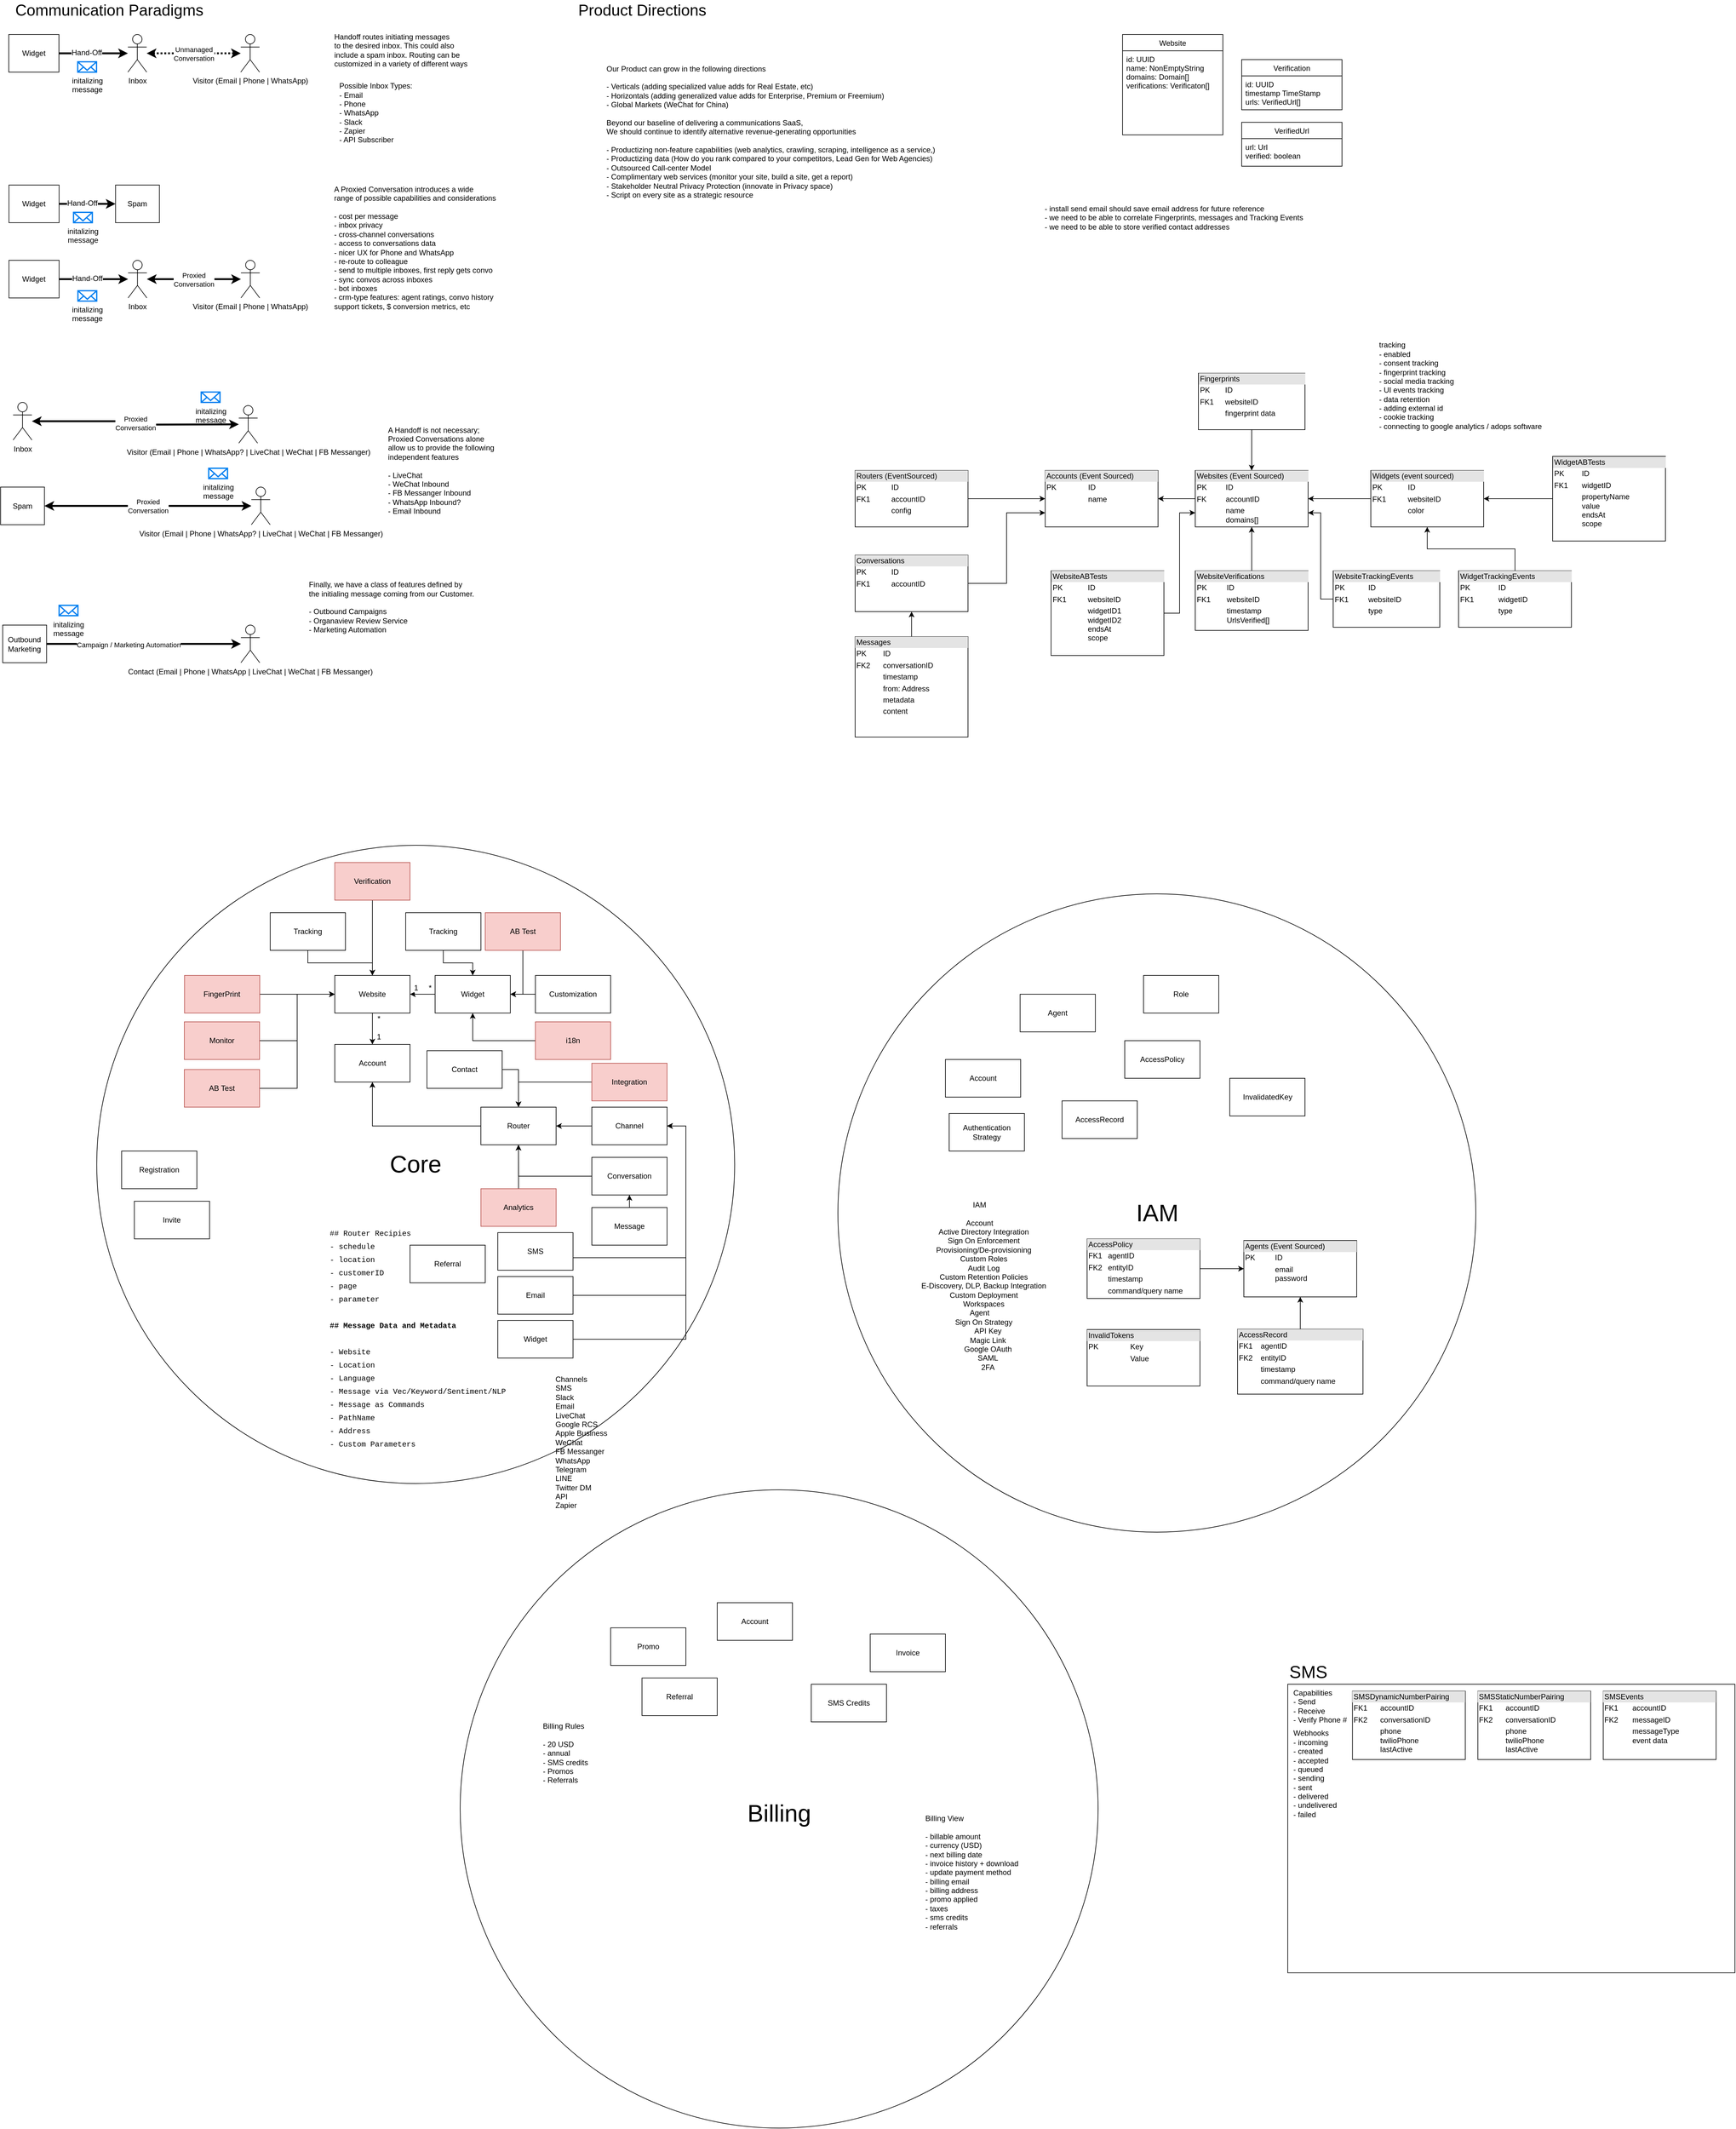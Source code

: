 <mxfile version="13.3.0" type="device"><diagram id="UYsOxqhgHNMohfQJnsmU" name="Page-1"><mxGraphModel dx="1395" dy="882" grid="1" gridSize="10" guides="1" tooltips="1" connect="1" arrows="1" fold="1" page="1" pageScale="1" pageWidth="827" pageHeight="1169" math="0" shadow="0"><root><mxCell id="0"/><mxCell id="1" parent="0"/><mxCell id="VeDEz1u0LeDoeIQCPJCM-1" value="Widget" style="rounded=0;whiteSpace=wrap;html=1;" parent="1" vertex="1"><mxGeometry x="40" y="120" width="80" height="60" as="geometry"/></mxCell><mxCell id="VeDEz1u0LeDoeIQCPJCM-2" value="" style="endArrow=classic;html=1;exitX=1;exitY=0.5;exitDx=0;exitDy=0;strokeWidth=3;" parent="1" source="VeDEz1u0LeDoeIQCPJCM-1" edge="1"><mxGeometry width="50" height="50" relative="1" as="geometry"><mxPoint x="40" y="250" as="sourcePoint"/><mxPoint x="230" y="150" as="targetPoint"/><Array as="points"/></mxGeometry></mxCell><mxCell id="VeDEz1u0LeDoeIQCPJCM-15" value="Hand-Off" style="text;html=1;align=center;verticalAlign=middle;resizable=0;points=[];labelBackgroundColor=#ffffff;" parent="VeDEz1u0LeDoeIQCPJCM-2" vertex="1" connectable="0"><mxGeometry x="-0.2" y="1" relative="1" as="geometry"><mxPoint as="offset"/></mxGeometry></mxCell><mxCell id="VeDEz1u0LeDoeIQCPJCM-14" value="&lt;div&gt;Unmanaged&lt;/div&gt;&lt;div&gt;Conversation&lt;/div&gt;" style="edgeStyle=orthogonalEdgeStyle;rounded=0;orthogonalLoop=1;jettySize=auto;html=1;strokeWidth=3;startArrow=classic;startFill=1;dashed=1;dashPattern=1 1;" parent="1" source="VeDEz1u0LeDoeIQCPJCM-4" edge="1"><mxGeometry relative="1" as="geometry"><mxPoint x="410" y="150" as="targetPoint"/></mxGeometry></mxCell><mxCell id="VeDEz1u0LeDoeIQCPJCM-4" value="Inbox" style="shape=umlActor;verticalLabelPosition=bottom;labelBackgroundColor=#ffffff;verticalAlign=top;html=1;outlineConnect=0;" parent="1" vertex="1"><mxGeometry x="230" y="120" width="30" height="60" as="geometry"/></mxCell><mxCell id="VeDEz1u0LeDoeIQCPJCM-7" value="Visitor (Email | Phone | WhatsApp)" style="shape=umlActor;verticalLabelPosition=bottom;labelBackgroundColor=#ffffff;verticalAlign=top;html=1;outlineConnect=0;" parent="1" vertex="1"><mxGeometry x="410" y="120" width="30" height="60" as="geometry"/></mxCell><mxCell id="VeDEz1u0LeDoeIQCPJCM-22" value="Widget" style="rounded=0;whiteSpace=wrap;html=1;" parent="1" vertex="1"><mxGeometry x="40.29" y="360" width="80" height="60" as="geometry"/></mxCell><mxCell id="VeDEz1u0LeDoeIQCPJCM-23" value="" style="endArrow=classic;html=1;exitX=1;exitY=0.5;exitDx=0;exitDy=0;strokeWidth=3;" parent="1" source="VeDEz1u0LeDoeIQCPJCM-22" edge="1"><mxGeometry width="50" height="50" relative="1" as="geometry"><mxPoint x="40.29" y="490" as="sourcePoint"/><mxPoint x="210.29" y="390" as="targetPoint"/><Array as="points"/></mxGeometry></mxCell><mxCell id="VeDEz1u0LeDoeIQCPJCM-24" value="Hand-Off" style="text;html=1;align=center;verticalAlign=middle;resizable=0;points=[];labelBackgroundColor=#ffffff;" parent="VeDEz1u0LeDoeIQCPJCM-23" vertex="1" connectable="0"><mxGeometry x="-0.2" y="1" relative="1" as="geometry"><mxPoint as="offset"/></mxGeometry></mxCell><mxCell id="VeDEz1u0LeDoeIQCPJCM-28" value="&lt;div align=&quot;left&quot;&gt;Handoff routes initiating messages&lt;/div&gt;&lt;div align=&quot;left&quot;&gt;to the desired inbox. This could also&lt;/div&gt;&lt;div align=&quot;left&quot;&gt;include a spam inbox. Routing can be&lt;/div&gt;&lt;div align=&quot;left&quot;&gt;customized in a variety of different ways&lt;br&gt;&lt;/div&gt;" style="text;html=1;align=center;verticalAlign=middle;resizable=0;points=[];autosize=1;" parent="1" vertex="1"><mxGeometry x="550" y="115" width="230" height="60" as="geometry"/></mxCell><mxCell id="VeDEz1u0LeDoeIQCPJCM-29" value="&lt;div align=&quot;left&quot;&gt;Possible Inbox Types:&lt;/div&gt;&lt;div align=&quot;left&quot;&gt;- Email&lt;/div&gt;&lt;div align=&quot;left&quot;&gt;- Phone&lt;/div&gt;&lt;div align=&quot;left&quot;&gt;- WhatsApp&lt;/div&gt;&lt;div align=&quot;left&quot;&gt;- Slack&lt;/div&gt;&lt;div align=&quot;left&quot;&gt;- Zapier&lt;/div&gt;&lt;div align=&quot;left&quot;&gt;- API Subscriber&lt;br&gt;&lt;/div&gt;" style="text;html=1;align=center;verticalAlign=middle;resizable=0;points=[];autosize=1;" parent="1" vertex="1"><mxGeometry x="560" y="195" width="130" height="100" as="geometry"/></mxCell><mxCell id="VeDEz1u0LeDoeIQCPJCM-32" value="Spam" style="rounded=0;whiteSpace=wrap;html=1;" parent="1" vertex="1"><mxGeometry x="210.29" y="360" width="70" height="60" as="geometry"/></mxCell><mxCell id="VeDEz1u0LeDoeIQCPJCM-35" value="Widget" style="rounded=0;whiteSpace=wrap;html=1;" parent="1" vertex="1"><mxGeometry x="40.29" y="480" width="80" height="60" as="geometry"/></mxCell><mxCell id="VeDEz1u0LeDoeIQCPJCM-36" value="" style="endArrow=classic;html=1;exitX=1;exitY=0.5;exitDx=0;exitDy=0;strokeWidth=3;" parent="1" source="VeDEz1u0LeDoeIQCPJCM-35" edge="1"><mxGeometry width="50" height="50" relative="1" as="geometry"><mxPoint x="40.29" y="610" as="sourcePoint"/><mxPoint x="230.29" y="510" as="targetPoint"/><Array as="points"/></mxGeometry></mxCell><mxCell id="VeDEz1u0LeDoeIQCPJCM-37" value="Hand-Off" style="text;html=1;align=center;verticalAlign=middle;resizable=0;points=[];labelBackgroundColor=#ffffff;" parent="VeDEz1u0LeDoeIQCPJCM-36" vertex="1" connectable="0"><mxGeometry x="-0.2" y="1" relative="1" as="geometry"><mxPoint as="offset"/></mxGeometry></mxCell><mxCell id="VeDEz1u0LeDoeIQCPJCM-38" value="&lt;div&gt;Proxied&lt;/div&gt;&lt;div&gt;Conversation&lt;/div&gt;" style="edgeStyle=orthogonalEdgeStyle;rounded=0;orthogonalLoop=1;jettySize=auto;html=1;strokeWidth=3;startArrow=classic;startFill=1;" parent="1" source="VeDEz1u0LeDoeIQCPJCM-39" edge="1"><mxGeometry relative="1" as="geometry"><mxPoint x="410.29" y="510" as="targetPoint"/></mxGeometry></mxCell><mxCell id="VeDEz1u0LeDoeIQCPJCM-39" value="Inbox" style="shape=umlActor;verticalLabelPosition=bottom;labelBackgroundColor=#ffffff;verticalAlign=top;html=1;outlineConnect=0;" parent="1" vertex="1"><mxGeometry x="230.29" y="480" width="30" height="60" as="geometry"/></mxCell><mxCell id="VeDEz1u0LeDoeIQCPJCM-40" value="Visitor (Email | Phone | WhatsApp)" style="shape=umlActor;verticalLabelPosition=bottom;labelBackgroundColor=#ffffff;verticalAlign=top;html=1;outlineConnect=0;" parent="1" vertex="1"><mxGeometry x="410.29" y="480" width="30" height="60" as="geometry"/></mxCell><mxCell id="VeDEz1u0LeDoeIQCPJCM-41" value="&lt;div align=&quot;left&quot;&gt;A Proxied Conversation introduces a wide&lt;/div&gt;&lt;div align=&quot;left&quot;&gt;range of possible capabilities and considerations&lt;/div&gt;&lt;div align=&quot;left&quot;&gt;&lt;br&gt;&lt;/div&gt;&lt;div align=&quot;left&quot;&gt;- cost per message&lt;/div&gt;&lt;div align=&quot;left&quot;&gt;- inbox privacy&lt;/div&gt;&lt;div align=&quot;left&quot;&gt;- cross-channel conversations&lt;br&gt;&lt;/div&gt;&lt;div align=&quot;left&quot;&gt;- access to conversations data&lt;/div&gt;&lt;div align=&quot;left&quot;&gt;- nicer UX for Phone and WhatsApp&lt;/div&gt;&lt;div align=&quot;left&quot;&gt;- re-route to colleague&lt;/div&gt;&lt;div align=&quot;left&quot;&gt;- send to multiple inboxes, first reply gets convo&lt;/div&gt;&lt;div align=&quot;left&quot;&gt;- sync convos across inboxes&lt;/div&gt;&lt;div align=&quot;left&quot;&gt;- bot inboxes&lt;/div&gt;&lt;div align=&quot;left&quot;&gt;- crm-type features: agent ratings, convo history&lt;/div&gt;&lt;div align=&quot;left&quot;&gt;support tickets, $ conversion metrics, etc&lt;/div&gt;" style="text;html=1;align=left;verticalAlign=middle;resizable=0;points=[];autosize=1;" parent="1" vertex="1"><mxGeometry x="556.76" y="360" width="270" height="200" as="geometry"/></mxCell><mxCell id="VeDEz1u0LeDoeIQCPJCM-42" value="&lt;div&gt;initalizing&lt;/div&gt;&lt;div&gt;message&lt;br&gt;&lt;/div&gt;" style="html=1;verticalLabelPosition=bottom;align=center;labelBackgroundColor=#ffffff;verticalAlign=top;strokeWidth=2;strokeColor=#0080F0;shadow=0;dashed=0;shape=mxgraph.ios7.icons.mail;" parent="1" vertex="1"><mxGeometry x="143.29" y="403.5" width="30" height="16.5" as="geometry"/></mxCell><mxCell id="VeDEz1u0LeDoeIQCPJCM-43" value="&lt;div&gt;initalizing&lt;/div&gt;&lt;div&gt;message&lt;br&gt;&lt;/div&gt;" style="html=1;verticalLabelPosition=bottom;align=center;labelBackgroundColor=#ffffff;verticalAlign=top;strokeWidth=2;strokeColor=#0080F0;shadow=0;dashed=0;shape=mxgraph.ios7.icons.mail;" parent="1" vertex="1"><mxGeometry x="150" y="163.5" width="30" height="16.5" as="geometry"/></mxCell><mxCell id="VeDEz1u0LeDoeIQCPJCM-44" value="&lt;div&gt;initalizing&lt;/div&gt;&lt;div&gt;message&lt;br&gt;&lt;/div&gt;" style="html=1;verticalLabelPosition=bottom;align=center;labelBackgroundColor=#ffffff;verticalAlign=top;strokeWidth=2;strokeColor=#0080F0;shadow=0;dashed=0;shape=mxgraph.ios7.icons.mail;" parent="1" vertex="1"><mxGeometry x="150.29" y="528.5" width="30" height="16.5" as="geometry"/></mxCell><mxCell id="VeDEz1u0LeDoeIQCPJCM-49" value="&lt;div&gt;initalizing&lt;/div&gt;&lt;div&gt;message&lt;br&gt;&lt;/div&gt;" style="html=1;verticalLabelPosition=bottom;align=center;labelBackgroundColor=#ffffff;verticalAlign=top;strokeWidth=2;strokeColor=#0080F0;shadow=0;dashed=0;shape=mxgraph.ios7.icons.mail;" parent="1" vertex="1"><mxGeometry x="346.91" y="690" width="30" height="16.5" as="geometry"/></mxCell><mxCell id="VeDEz1u0LeDoeIQCPJCM-55" value="&lt;div&gt;Proxied&lt;/div&gt;&lt;div&gt;Conversation&lt;/div&gt;" style="edgeStyle=orthogonalEdgeStyle;rounded=0;orthogonalLoop=1;jettySize=auto;html=1;strokeWidth=3;startArrow=classic;startFill=1;" parent="1" source="VeDEz1u0LeDoeIQCPJCM-56" edge="1"><mxGeometry relative="1" as="geometry"><mxPoint x="406.91" y="741.5" as="targetPoint"/></mxGeometry></mxCell><mxCell id="VeDEz1u0LeDoeIQCPJCM-56" value="Inbox" style="shape=umlActor;verticalLabelPosition=bottom;labelBackgroundColor=#ffffff;verticalAlign=top;html=1;outlineConnect=0;" parent="1" vertex="1"><mxGeometry x="46.91" y="706.5" width="30" height="60" as="geometry"/></mxCell><mxCell id="VeDEz1u0LeDoeIQCPJCM-57" value="Visitor (Email | Phone | WhatsApp? | LiveChat | WeChat | FB Messanger)" style="shape=umlActor;verticalLabelPosition=bottom;labelBackgroundColor=#ffffff;verticalAlign=top;html=1;outlineConnect=0;" parent="1" vertex="1"><mxGeometry x="406.91" y="711.5" width="30" height="60" as="geometry"/></mxCell><mxCell id="VeDEz1u0LeDoeIQCPJCM-59" value="&lt;div&gt;initalizing&lt;/div&gt;&lt;div&gt;message&lt;br&gt;&lt;/div&gt;" style="html=1;verticalLabelPosition=bottom;align=center;labelBackgroundColor=#ffffff;verticalAlign=top;strokeWidth=2;strokeColor=#0080F0;shadow=0;dashed=0;shape=mxgraph.ios7.icons.mail;" parent="1" vertex="1"><mxGeometry x="358.91" y="811.5" width="30" height="16.5" as="geometry"/></mxCell><mxCell id="VeDEz1u0LeDoeIQCPJCM-60" value="&lt;div&gt;Proxied&lt;/div&gt;&lt;div&gt;Conversation&lt;/div&gt;" style="edgeStyle=orthogonalEdgeStyle;rounded=0;orthogonalLoop=1;jettySize=auto;html=1;strokeWidth=3;startArrow=classic;startFill=1;exitX=1;exitY=0.5;exitDx=0;exitDy=0;" parent="1" source="VeDEz1u0LeDoeIQCPJCM-63" edge="1"><mxGeometry relative="1" as="geometry"><mxPoint x="426.91" y="871.5" as="targetPoint"/><mxPoint x="276.91" y="871.5" as="sourcePoint"/></mxGeometry></mxCell><mxCell id="VeDEz1u0LeDoeIQCPJCM-62" value="Visitor (Email | Phone | WhatsApp? | LiveChat | WeChat | FB Messanger)" style="shape=umlActor;verticalLabelPosition=bottom;labelBackgroundColor=#ffffff;verticalAlign=top;html=1;outlineConnect=0;" parent="1" vertex="1"><mxGeometry x="426.91" y="841.5" width="30" height="60" as="geometry"/></mxCell><mxCell id="VeDEz1u0LeDoeIQCPJCM-63" value="Spam" style="rounded=0;whiteSpace=wrap;html=1;" parent="1" vertex="1"><mxGeometry x="26.91" y="841.5" width="70" height="60" as="geometry"/></mxCell><mxCell id="VeDEz1u0LeDoeIQCPJCM-70" value="&lt;div&gt;initalizing&lt;/div&gt;&lt;div&gt;message&lt;br&gt;&lt;/div&gt;" style="html=1;verticalLabelPosition=bottom;align=center;labelBackgroundColor=#ffffff;verticalAlign=top;strokeWidth=2;strokeColor=#0080F0;shadow=0;dashed=0;shape=mxgraph.ios7.icons.mail;" parent="1" vertex="1"><mxGeometry x="120.29" y="1030" width="30" height="16.5" as="geometry"/></mxCell><mxCell id="VeDEz1u0LeDoeIQCPJCM-71" value="Campaign / Marketing Automation" style="edgeStyle=orthogonalEdgeStyle;rounded=0;orthogonalLoop=1;jettySize=auto;html=1;strokeWidth=3;startArrow=none;startFill=0;exitX=1;exitY=0.5;exitDx=0;exitDy=0;" parent="1" source="VeDEz1u0LeDoeIQCPJCM-78" edge="1"><mxGeometry x="0.004" y="-26" relative="1" as="geometry"><mxPoint x="410.29" y="1091.5" as="targetPoint"/><mxPoint x="80.29" y="1086.294" as="sourcePoint"/><mxPoint x="-25" y="-25" as="offset"/></mxGeometry></mxCell><mxCell id="VeDEz1u0LeDoeIQCPJCM-73" value="Contact (Email | Phone | WhatsApp | LiveChat | WeChat | FB Messanger)" style="shape=umlActor;verticalLabelPosition=bottom;labelBackgroundColor=#ffffff;verticalAlign=top;html=1;outlineConnect=0;" parent="1" vertex="1"><mxGeometry x="410.29" y="1061.5" width="30" height="60" as="geometry"/></mxCell><mxCell id="VeDEz1u0LeDoeIQCPJCM-78" value="Outbound&lt;br&gt;Marketing" style="rounded=0;whiteSpace=wrap;html=1;" parent="1" vertex="1"><mxGeometry x="30.29" y="1061.5" width="70" height="60" as="geometry"/></mxCell><mxCell id="VeDEz1u0LeDoeIQCPJCM-81" value="&lt;div&gt;A Handoff is not necessary;&lt;/div&gt;&lt;div&gt;Proxied Conversations alone &lt;br&gt;&lt;/div&gt;&lt;div&gt;allow us to provide the following&lt;br&gt;&lt;/div&gt;&lt;div&gt;independent features&lt;/div&gt;&lt;div&gt;&lt;br&gt;&lt;/div&gt;&lt;div&gt;- LiveChat&lt;/div&gt;&lt;div&gt;- WeChat Inbound&lt;/div&gt;&lt;div&gt;- FB Messanger Inbound&lt;/div&gt;&lt;div&gt;- WhatsApp Inbound?&lt;/div&gt;&lt;div&gt;- Email Inbound&lt;/div&gt;" style="text;html=1;align=left;verticalAlign=middle;resizable=0;points=[];autosize=1;" parent="1" vertex="1"><mxGeometry x="643.09" y="740" width="180" height="150" as="geometry"/></mxCell><mxCell id="VeDEz1u0LeDoeIQCPJCM-82" value="&lt;font style=&quot;font-size: 25px&quot;&gt;Communication Paradigms&lt;br&gt;&lt;/font&gt;" style="text;html=1;align=center;verticalAlign=middle;resizable=0;points=[];autosize=1;" parent="1" vertex="1"><mxGeometry x="40.29" y="70" width="320" height="20" as="geometry"/></mxCell><mxCell id="VeDEz1u0LeDoeIQCPJCM-83" value="&lt;div align=&quot;left&quot;&gt;Finally, we have a class of features defined by&lt;/div&gt;&lt;div align=&quot;left&quot;&gt;the initialing message coming from our Customer.&lt;/div&gt;&lt;div align=&quot;left&quot;&gt;&lt;br&gt;&lt;/div&gt;&lt;div align=&quot;left&quot;&gt;- Outbound Campaigns&lt;/div&gt;&lt;div align=&quot;left&quot;&gt;- Organaview Review Service&lt;/div&gt;&lt;div align=&quot;left&quot;&gt;- Marketing Automation&lt;/div&gt;&lt;div align=&quot;left&quot;&gt;&lt;br&gt;&lt;/div&gt;" style="text;html=1;align=center;verticalAlign=middle;resizable=0;points=[];autosize=1;" parent="1" vertex="1"><mxGeometry x="510.0" y="990" width="280" height="100" as="geometry"/></mxCell><mxCell id="VeDEz1u0LeDoeIQCPJCM-85" value="&lt;div align=&quot;left&quot;&gt;&lt;font style=&quot;font-size: 25px&quot;&gt;Product Directions&lt;/font&gt;&lt;br&gt;&lt;/div&gt;" style="text;html=1;align=center;verticalAlign=middle;resizable=0;points=[];autosize=1;" parent="1" vertex="1"><mxGeometry x="940" y="70" width="220" height="20" as="geometry"/></mxCell><mxCell id="VeDEz1u0LeDoeIQCPJCM-88" value="&lt;div align=&quot;left&quot;&gt;Our Product can grow in the following directions&lt;/div&gt;&lt;div align=&quot;left&quot;&gt;&lt;br&gt;&lt;/div&gt;&lt;div align=&quot;left&quot;&gt;- Verticals (adding specialized value adds for Real Estate, etc)&lt;br&gt;&lt;/div&gt;&lt;div align=&quot;left&quot;&gt;- Horizontals (adding generalized value adds for Enterprise, Premium or Freemium)&lt;/div&gt;&lt;div align=&quot;left&quot;&gt;- Global Markets (WeChat for China)&lt;/div&gt;&lt;div align=&quot;left&quot;&gt;&lt;br&gt;&lt;/div&gt;&lt;div align=&quot;left&quot;&gt;Beyond our baseline of delivering a communications SaaS,&lt;/div&gt;&lt;div align=&quot;left&quot;&gt;We should continue to identify alternative revenue-generating opportunities&lt;br&gt;&lt;/div&gt;&lt;div align=&quot;left&quot;&gt;&lt;br&gt;&lt;/div&gt;&lt;div align=&quot;left&quot;&gt;- Productizing non-feature capabilities (web analytics, crawling, scraping, intelligence as a service,)&lt;/div&gt;&lt;div align=&quot;left&quot;&gt;- Productizing data (How do you rank compared to your competitors, Lead Gen for Web Agencies)&lt;/div&gt;&lt;div align=&quot;left&quot;&gt;- Outsourced Call-center Model&lt;/div&gt;&lt;div align=&quot;left&quot;&gt;- Complimentary web services (monitor your site, build a site, get a report)&lt;br&gt;&lt;/div&gt;&lt;div align=&quot;left&quot;&gt;- Stakeholder Neutral Privacy Protection (innovate in Privacy space)&lt;br&gt;&lt;/div&gt;&lt;div align=&quot;left&quot;&gt;- Script on every site as a strategic resource&lt;/div&gt;" style="text;html=1;align=center;verticalAlign=middle;resizable=0;points=[];autosize=1;" parent="1" vertex="1"><mxGeometry x="985" y="165" width="540" height="220" as="geometry"/></mxCell><mxCell id="f226J2AplhiTv36rmrjN-1" value="&lt;div style=&quot;box-sizing: border-box ; width: 100% ; background: #e4e4e4 ; padding: 2px&quot;&gt;Accounts (Event Sourced)&lt;br&gt;&lt;/div&gt;&lt;table style=&quot;width: 100% ; font-size: 1em&quot; cellspacing=&quot;0&quot; cellpadding=&quot;2&quot;&gt;&lt;tbody&gt;&lt;tr&gt;&lt;td&gt;PK&lt;/td&gt;&lt;td&gt;ID&lt;/td&gt;&lt;/tr&gt;&lt;tr&gt;&lt;td&gt;&lt;br&gt;&lt;/td&gt;&lt;td&gt;name&lt;/td&gt;&lt;/tr&gt;&lt;/tbody&gt;&lt;/table&gt;" style="verticalAlign=top;align=left;overflow=fill;html=1;" parent="1" vertex="1"><mxGeometry x="1693.14" y="815" width="180" height="90" as="geometry"/></mxCell><mxCell id="f226J2AplhiTv36rmrjN-3" style="edgeStyle=orthogonalEdgeStyle;rounded=0;orthogonalLoop=1;jettySize=auto;html=1;" parent="1" source="f226J2AplhiTv36rmrjN-2" target="f226J2AplhiTv36rmrjN-1" edge="1"><mxGeometry relative="1" as="geometry"/></mxCell><mxCell id="f226J2AplhiTv36rmrjN-2" value="&lt;div style=&quot;box-sizing: border-box ; width: 100% ; background: #e4e4e4 ; padding: 2px&quot;&gt;Websites (Event Sourced)&lt;br&gt;&lt;/div&gt;&lt;table style=&quot;width: 100% ; font-size: 1em&quot; cellspacing=&quot;0&quot; cellpadding=&quot;2&quot;&gt;&lt;tbody&gt;&lt;tr&gt;&lt;td&gt;PK&lt;/td&gt;&lt;td&gt;ID&lt;/td&gt;&lt;/tr&gt;&lt;tr&gt;&lt;td&gt;FK&lt;/td&gt;&lt;td&gt;accountID&lt;/td&gt;&lt;/tr&gt;&lt;tr&gt;&lt;td&gt;&lt;br&gt;&lt;/td&gt;&lt;td&gt;name&lt;br&gt;domains[]&lt;br&gt;&lt;/td&gt;&lt;/tr&gt;&lt;/tbody&gt;&lt;/table&gt;" style="verticalAlign=top;align=left;overflow=fill;html=1;" parent="1" vertex="1"><mxGeometry x="1932.5" y="815" width="180" height="90" as="geometry"/></mxCell><mxCell id="f226J2AplhiTv36rmrjN-5" style="edgeStyle=orthogonalEdgeStyle;rounded=0;orthogonalLoop=1;jettySize=auto;html=1;" parent="1" source="f226J2AplhiTv36rmrjN-4" target="f226J2AplhiTv36rmrjN-2" edge="1"><mxGeometry relative="1" as="geometry"/></mxCell><mxCell id="f226J2AplhiTv36rmrjN-4" value="&lt;div style=&quot;box-sizing: border-box ; width: 100% ; background: #e4e4e4 ; padding: 2px&quot;&gt;WebsiteVerifications&lt;/div&gt;&lt;table style=&quot;width: 100% ; font-size: 1em&quot; cellspacing=&quot;0&quot; cellpadding=&quot;2&quot;&gt;&lt;tbody&gt;&lt;tr&gt;&lt;td&gt;PK&lt;/td&gt;&lt;td&gt;ID&lt;/td&gt;&lt;/tr&gt;&lt;tr&gt;&lt;td&gt;FK1&lt;/td&gt;&lt;td&gt;websiteID&lt;/td&gt;&lt;/tr&gt;&lt;tr&gt;&lt;td&gt;&lt;br&gt;&lt;/td&gt;&lt;td&gt;timestamp&lt;br&gt;UrlsVerified[]&lt;br&gt;&lt;/td&gt;&lt;/tr&gt;&lt;/tbody&gt;&lt;/table&gt;" style="verticalAlign=top;align=left;overflow=fill;html=1;" parent="1" vertex="1"><mxGeometry x="1932.5" y="975" width="180" height="95" as="geometry"/></mxCell><mxCell id="f226J2AplhiTv36rmrjN-7" style="edgeStyle=orthogonalEdgeStyle;rounded=0;orthogonalLoop=1;jettySize=auto;html=1;" parent="1" source="f226J2AplhiTv36rmrjN-6" target="f226J2AplhiTv36rmrjN-2" edge="1"><mxGeometry relative="1" as="geometry"/></mxCell><mxCell id="f226J2AplhiTv36rmrjN-6" value="&lt;div style=&quot;box-sizing: border-box ; width: 100% ; background: #e4e4e4 ; padding: 2px&quot;&gt;Widgets (event sourced)&lt;br&gt;&lt;/div&gt;&lt;table style=&quot;width: 100% ; font-size: 1em&quot; cellspacing=&quot;0&quot; cellpadding=&quot;2&quot;&gt;&lt;tbody&gt;&lt;tr&gt;&lt;td&gt;PK&lt;/td&gt;&lt;td&gt;ID&lt;/td&gt;&lt;/tr&gt;&lt;tr&gt;&lt;td&gt;FK1&lt;/td&gt;&lt;td&gt;websiteID&lt;/td&gt;&lt;/tr&gt;&lt;tr&gt;&lt;td&gt;&lt;br&gt;&lt;/td&gt;&lt;td&gt;color&lt;/td&gt;&lt;/tr&gt;&lt;/tbody&gt;&lt;/table&gt;" style="verticalAlign=top;align=left;overflow=fill;html=1;" parent="1" vertex="1"><mxGeometry x="2212.5" y="815" width="180" height="90" as="geometry"/></mxCell><mxCell id="f226J2AplhiTv36rmrjN-9" style="edgeStyle=orthogonalEdgeStyle;rounded=0;orthogonalLoop=1;jettySize=auto;html=1;entryX=0.5;entryY=1;entryDx=0;entryDy=0;" parent="1" source="f226J2AplhiTv36rmrjN-8" target="f226J2AplhiTv36rmrjN-6" edge="1"><mxGeometry relative="1" as="geometry"/></mxCell><mxCell id="f226J2AplhiTv36rmrjN-8" value="&lt;div style=&quot;box-sizing: border-box ; width: 100% ; background: #e4e4e4 ; padding: 2px&quot;&gt;WidgetTrackingEvents&lt;br&gt;&lt;/div&gt;&lt;table style=&quot;width: 100% ; font-size: 1em&quot; cellspacing=&quot;0&quot; cellpadding=&quot;2&quot;&gt;&lt;tbody&gt;&lt;tr&gt;&lt;td&gt;PK&lt;/td&gt;&lt;td&gt;ID&lt;/td&gt;&lt;/tr&gt;&lt;tr&gt;&lt;td&gt;FK1&lt;/td&gt;&lt;td&gt;widgetID&lt;/td&gt;&lt;/tr&gt;&lt;tr&gt;&lt;td&gt;&lt;br&gt;&lt;/td&gt;&lt;td&gt;type&lt;/td&gt;&lt;/tr&gt;&lt;/tbody&gt;&lt;/table&gt;" style="verticalAlign=top;align=left;overflow=fill;html=1;" parent="1" vertex="1"><mxGeometry x="2352.5" y="975" width="180" height="90" as="geometry"/></mxCell><mxCell id="f226J2AplhiTv36rmrjN-38" style="edgeStyle=orthogonalEdgeStyle;rounded=0;orthogonalLoop=1;jettySize=auto;html=1;" parent="1" source="f226J2AplhiTv36rmrjN-10" target="f226J2AplhiTv36rmrjN-30" edge="1"><mxGeometry relative="1" as="geometry"/></mxCell><mxCell id="f226J2AplhiTv36rmrjN-10" value="&lt;div style=&quot;box-sizing: border-box ; width: 100% ; background: #e4e4e4 ; padding: 2px&quot;&gt;Messages&lt;/div&gt;&lt;table style=&quot;width: 100% ; font-size: 1em&quot; cellspacing=&quot;0&quot; cellpadding=&quot;2&quot;&gt;&lt;tbody&gt;&lt;tr&gt;&lt;td&gt;PK&lt;/td&gt;&lt;td&gt;ID&lt;/td&gt;&lt;/tr&gt;&lt;tr&gt;&lt;td&gt;FK2&lt;br&gt;&lt;/td&gt;&lt;td&gt;conversationID&lt;/td&gt;&lt;/tr&gt;&lt;tr&gt;&lt;td&gt;&lt;br&gt;&lt;/td&gt;&lt;td&gt;timestamp&lt;br&gt;&lt;/td&gt;&lt;/tr&gt;&lt;tr&gt;&lt;td&gt;&lt;br&gt;&lt;/td&gt;&lt;td&gt;from: Address&lt;br&gt;&lt;/td&gt;&lt;/tr&gt;&lt;tr&gt;&lt;td&gt;&lt;br&gt;&lt;/td&gt;&lt;td&gt;metadata&lt;br&gt;&lt;/td&gt;&lt;/tr&gt;&lt;tr&gt;&lt;td&gt;&lt;br&gt;&lt;/td&gt;&lt;td&gt;content&lt;br&gt;&lt;/td&gt;&lt;/tr&gt;&lt;/tbody&gt;&lt;/table&gt;" style="verticalAlign=top;align=left;overflow=fill;html=1;" parent="1" vertex="1"><mxGeometry x="1390" y="1080" width="180" height="160" as="geometry"/></mxCell><mxCell id="f226J2AplhiTv36rmrjN-12" style="edgeStyle=orthogonalEdgeStyle;rounded=0;orthogonalLoop=1;jettySize=auto;html=1;entryX=1;entryY=0.5;entryDx=0;entryDy=0;" parent="1" source="f226J2AplhiTv36rmrjN-11" target="f226J2AplhiTv36rmrjN-6" edge="1"><mxGeometry relative="1" as="geometry"/></mxCell><mxCell id="f226J2AplhiTv36rmrjN-11" value="&lt;div style=&quot;box-sizing: border-box ; width: 100% ; background: #e4e4e4 ; padding: 2px&quot;&gt;WidgetABTests&lt;/div&gt;&lt;table style=&quot;width: 100% ; font-size: 1em&quot; cellspacing=&quot;0&quot; cellpadding=&quot;2&quot;&gt;&lt;tbody&gt;&lt;tr&gt;&lt;td&gt;PK&lt;/td&gt;&lt;td&gt;ID&lt;/td&gt;&lt;/tr&gt;&lt;tr&gt;&lt;td&gt;FK1&lt;/td&gt;&lt;td&gt;widgetID&lt;/td&gt;&lt;/tr&gt;&lt;tr&gt;&lt;td&gt;&lt;br&gt;&lt;/td&gt;&lt;td&gt;propertyName&lt;br&gt;value&lt;br&gt;endsAt&lt;br&gt;scope&lt;br&gt;&lt;br&gt;&lt;/td&gt;&lt;/tr&gt;&lt;/tbody&gt;&lt;/table&gt;" style="verticalAlign=top;align=left;overflow=fill;html=1;" parent="1" vertex="1"><mxGeometry x="2502.5" y="792.5" width="180" height="135" as="geometry"/></mxCell><mxCell id="f226J2AplhiTv36rmrjN-14" style="edgeStyle=orthogonalEdgeStyle;rounded=0;orthogonalLoop=1;jettySize=auto;html=1;entryX=0;entryY=0.75;entryDx=0;entryDy=0;" parent="1" source="f226J2AplhiTv36rmrjN-13" target="f226J2AplhiTv36rmrjN-2" edge="1"><mxGeometry relative="1" as="geometry"/></mxCell><mxCell id="f226J2AplhiTv36rmrjN-13" value="&lt;div style=&quot;box-sizing: border-box ; width: 100% ; background: #e4e4e4 ; padding: 2px&quot;&gt;WebsiteABTests&lt;/div&gt;&lt;table style=&quot;width: 100% ; font-size: 1em&quot; cellspacing=&quot;0&quot; cellpadding=&quot;2&quot;&gt;&lt;tbody&gt;&lt;tr&gt;&lt;td&gt;PK&lt;/td&gt;&lt;td&gt;ID&lt;/td&gt;&lt;/tr&gt;&lt;tr&gt;&lt;td&gt;FK1&lt;/td&gt;&lt;td&gt;websiteID&lt;/td&gt;&lt;/tr&gt;&lt;tr&gt;&lt;td&gt;&lt;br&gt;&lt;/td&gt;&lt;td&gt;widgetID1&lt;br&gt;widgetID2&lt;br&gt;endsAt&lt;br&gt;scope&lt;br&gt;&lt;br&gt;&lt;/td&gt;&lt;/tr&gt;&lt;/tbody&gt;&lt;/table&gt;" style="verticalAlign=top;align=left;overflow=fill;html=1;" parent="1" vertex="1"><mxGeometry x="1702.5" y="975" width="180" height="135" as="geometry"/></mxCell><mxCell id="f226J2AplhiTv36rmrjN-16" style="edgeStyle=orthogonalEdgeStyle;rounded=0;orthogonalLoop=1;jettySize=auto;html=1;entryX=1;entryY=0.75;entryDx=0;entryDy=0;" parent="1" source="f226J2AplhiTv36rmrjN-15" target="f226J2AplhiTv36rmrjN-2" edge="1"><mxGeometry relative="1" as="geometry"/></mxCell><mxCell id="f226J2AplhiTv36rmrjN-15" value="&lt;div style=&quot;box-sizing: border-box ; width: 100% ; background: #e4e4e4 ; padding: 2px&quot;&gt;WebsiteTrackingEvents&lt;br&gt;&lt;/div&gt;&lt;table style=&quot;width: 100% ; font-size: 1em&quot; cellspacing=&quot;0&quot; cellpadding=&quot;2&quot;&gt;&lt;tbody&gt;&lt;tr&gt;&lt;td&gt;PK&lt;/td&gt;&lt;td&gt;ID&lt;/td&gt;&lt;/tr&gt;&lt;tr&gt;&lt;td&gt;FK1&lt;/td&gt;&lt;td&gt;websiteID&lt;/td&gt;&lt;/tr&gt;&lt;tr&gt;&lt;td&gt;&lt;br&gt;&lt;/td&gt;&lt;td&gt;type&lt;/td&gt;&lt;/tr&gt;&lt;/tbody&gt;&lt;/table&gt;" style="verticalAlign=top;align=left;overflow=fill;html=1;" parent="1" vertex="1"><mxGeometry x="2152.5" y="975" width="170" height="90" as="geometry"/></mxCell><mxCell id="f226J2AplhiTv36rmrjN-17" value="&lt;div align=&quot;left&quot;&gt;- install send email should save email address for future reference&lt;/div&gt;&lt;div align=&quot;left&quot;&gt;- we need to be able to correlate Fingerprints, messages and Tracking Events&lt;/div&gt;&lt;div align=&quot;left&quot;&gt;- we need to be able to store verified contact addresses&lt;br&gt;&lt;/div&gt;" style="text;html=1;align=center;verticalAlign=middle;resizable=0;points=[];autosize=1;" parent="1" vertex="1"><mxGeometry x="1682.5" y="386.75" width="430" height="50" as="geometry"/></mxCell><mxCell id="f226J2AplhiTv36rmrjN-19" style="edgeStyle=orthogonalEdgeStyle;rounded=0;orthogonalLoop=1;jettySize=auto;html=1;entryX=0.5;entryY=0;entryDx=0;entryDy=0;" parent="1" source="f226J2AplhiTv36rmrjN-18" target="f226J2AplhiTv36rmrjN-2" edge="1"><mxGeometry relative="1" as="geometry"/></mxCell><mxCell id="f226J2AplhiTv36rmrjN-18" value="&lt;div style=&quot;box-sizing: border-box ; width: 100% ; background: #e4e4e4 ; padding: 2px&quot;&gt;Fingerprints&lt;br&gt;&lt;/div&gt;&lt;table style=&quot;width: 100% ; font-size: 1em&quot; cellspacing=&quot;0&quot; cellpadding=&quot;2&quot;&gt;&lt;tbody&gt;&lt;tr&gt;&lt;td&gt;PK&lt;/td&gt;&lt;td&gt;ID&lt;/td&gt;&lt;/tr&gt;&lt;tr&gt;&lt;td&gt;FK1&lt;/td&gt;&lt;td&gt;websiteID&lt;/td&gt;&lt;/tr&gt;&lt;tr&gt;&lt;td&gt;&lt;br&gt;&lt;/td&gt;&lt;td&gt;fingerprint data&lt;br&gt;&lt;/td&gt;&lt;/tr&gt;&lt;/tbody&gt;&lt;/table&gt;" style="verticalAlign=top;align=left;overflow=fill;html=1;" parent="1" vertex="1"><mxGeometry x="1937.5" y="660" width="170" height="90" as="geometry"/></mxCell><mxCell id="X3EquAzEspE70uyH6r-6-5" value="Website" style="swimlane;fontStyle=0;childLayout=stackLayout;horizontal=1;startSize=26;fillColor=none;horizontalStack=0;resizeParent=1;resizeParentMax=0;resizeLast=0;collapsible=1;marginBottom=0;" parent="1" vertex="1"><mxGeometry x="1816.53" y="120" width="160" height="160" as="geometry"/></mxCell><mxCell id="X3EquAzEspE70uyH6r-6-6" value="id: UUID&#xA;name: NonEmptyString&#xA;domains: Domain[]&#xA;verifications: Verificaton[]&#xA;" style="text;strokeColor=none;fillColor=none;align=left;verticalAlign=top;spacingLeft=4;spacingRight=4;overflow=hidden;rotatable=0;points=[[0,0.5],[1,0.5]];portConstraint=eastwest;" parent="X3EquAzEspE70uyH6r-6-5" vertex="1"><mxGeometry y="26" width="160" height="134" as="geometry"/></mxCell><mxCell id="X3EquAzEspE70uyH6r-6-13" value="Verification" style="swimlane;fontStyle=0;childLayout=stackLayout;horizontal=1;startSize=26;fillColor=none;horizontalStack=0;resizeParent=1;resizeParentMax=0;resizeLast=0;collapsible=1;marginBottom=0;" parent="1" vertex="1"><mxGeometry x="2006.53" y="160" width="160" height="80" as="geometry"/></mxCell><mxCell id="X3EquAzEspE70uyH6r-6-14" value="id: UUID&#xA;timestamp TimeStamp&#xA;urls: VerifiedUrl[]&#xA;" style="text;strokeColor=none;fillColor=none;align=left;verticalAlign=top;spacingLeft=4;spacingRight=4;overflow=hidden;rotatable=0;points=[[0,0.5],[1,0.5]];portConstraint=eastwest;" parent="X3EquAzEspE70uyH6r-6-13" vertex="1"><mxGeometry y="26" width="160" height="54" as="geometry"/></mxCell><mxCell id="X3EquAzEspE70uyH6r-6-15" value="VerifiedUrl" style="swimlane;fontStyle=0;childLayout=stackLayout;horizontal=1;startSize=26;fillColor=none;horizontalStack=0;resizeParent=1;resizeParentMax=0;resizeLast=0;collapsible=1;marginBottom=0;" parent="1" vertex="1"><mxGeometry x="2006.53" y="260" width="160" height="70" as="geometry"/></mxCell><mxCell id="X3EquAzEspE70uyH6r-6-16" value="url: Url&#xA;verified: boolean&#xA;" style="text;strokeColor=none;fillColor=none;align=left;verticalAlign=top;spacingLeft=4;spacingRight=4;overflow=hidden;rotatable=0;points=[[0,0.5],[1,0.5]];portConstraint=eastwest;" parent="X3EquAzEspE70uyH6r-6-15" vertex="1"><mxGeometry y="26" width="160" height="44" as="geometry"/></mxCell><mxCell id="f226J2AplhiTv36rmrjN-20" value="&lt;div style=&quot;box-sizing: border-box ; width: 100% ; background: #e4e4e4 ; padding: 2px&quot;&gt;Agents (Event Sourced)&lt;br&gt;&lt;/div&gt;&lt;table style=&quot;width: 100% ; font-size: 1em&quot; cellspacing=&quot;0&quot; cellpadding=&quot;2&quot;&gt;&lt;tbody&gt;&lt;tr&gt;&lt;td&gt;PK&lt;/td&gt;&lt;td&gt;ID&lt;/td&gt;&lt;/tr&gt;&lt;tr&gt;&lt;td&gt;&lt;br&gt;&lt;/td&gt;&lt;td&gt;email&lt;br&gt;password&lt;br&gt;&lt;/td&gt;&lt;/tr&gt;&lt;/tbody&gt;&lt;/table&gt;" style="verticalAlign=top;align=left;overflow=fill;html=1;" parent="1" vertex="1"><mxGeometry x="2010" y="2042.5" width="180" height="90" as="geometry"/></mxCell><mxCell id="f226J2AplhiTv36rmrjN-23" style="edgeStyle=orthogonalEdgeStyle;rounded=0;orthogonalLoop=1;jettySize=auto;html=1;entryX=0.5;entryY=1;entryDx=0;entryDy=0;" parent="1" source="f226J2AplhiTv36rmrjN-21" target="f226J2AplhiTv36rmrjN-20" edge="1"><mxGeometry relative="1" as="geometry"/></mxCell><mxCell id="f226J2AplhiTv36rmrjN-21" value="&lt;div style=&quot;box-sizing: border-box ; width: 100% ; background: #e4e4e4 ; padding: 2px&quot;&gt;AccessRecord&lt;/div&gt;&lt;table style=&quot;width: 100% ; font-size: 1em&quot; cellspacing=&quot;0&quot; cellpadding=&quot;2&quot;&gt;&lt;tbody&gt;&lt;tr&gt;&lt;td&gt;FK1&lt;br&gt;&lt;/td&gt;&lt;td&gt;agentID&lt;/td&gt;&lt;/tr&gt;&lt;tr&gt;&lt;td&gt;FK2&lt;/td&gt;&lt;td&gt;entityID&lt;/td&gt;&lt;/tr&gt;&lt;tr&gt;&lt;td&gt;&lt;br&gt;&lt;/td&gt;&lt;td&gt;timestamp&lt;br&gt;&lt;/td&gt;&lt;/tr&gt;&lt;tr&gt;&lt;td&gt;&lt;br&gt;&lt;/td&gt;&lt;td&gt;command/query name&lt;br&gt;&lt;/td&gt;&lt;/tr&gt;&lt;/tbody&gt;&lt;/table&gt;" style="verticalAlign=top;align=left;overflow=fill;html=1;" parent="1" vertex="1"><mxGeometry x="2000" y="2184" width="200" height="103.5" as="geometry"/></mxCell><mxCell id="f226J2AplhiTv36rmrjN-25" style="edgeStyle=orthogonalEdgeStyle;rounded=0;orthogonalLoop=1;jettySize=auto;html=1;entryX=0;entryY=0.5;entryDx=0;entryDy=0;" parent="1" source="f226J2AplhiTv36rmrjN-24" target="f226J2AplhiTv36rmrjN-20" edge="1"><mxGeometry relative="1" as="geometry"/></mxCell><mxCell id="f226J2AplhiTv36rmrjN-24" value="&lt;div style=&quot;box-sizing: border-box ; width: 100% ; background: #e4e4e4 ; padding: 2px&quot;&gt;AccessPolicy&lt;/div&gt;&lt;table style=&quot;width: 100% ; font-size: 1em&quot; cellspacing=&quot;0&quot; cellpadding=&quot;2&quot;&gt;&lt;tbody&gt;&lt;tr&gt;&lt;td&gt;FK1&lt;/td&gt;&lt;td&gt;agentID&lt;/td&gt;&lt;/tr&gt;&lt;tr&gt;&lt;td&gt;FK2&lt;br&gt;&lt;/td&gt;&lt;td&gt;entityID&lt;/td&gt;&lt;/tr&gt;&lt;tr&gt;&lt;td&gt;&lt;br&gt;&lt;/td&gt;&lt;td&gt;timestamp&lt;br&gt;&lt;/td&gt;&lt;/tr&gt;&lt;tr&gt;&lt;td&gt;&lt;br&gt;&lt;/td&gt;&lt;td&gt;command/query name&lt;/td&gt;&lt;/tr&gt;&lt;/tbody&gt;&lt;/table&gt;" style="verticalAlign=top;align=left;overflow=fill;html=1;" parent="1" vertex="1"><mxGeometry x="1760" y="2040" width="180" height="95" as="geometry"/></mxCell><mxCell id="f226J2AplhiTv36rmrjN-26" value="&lt;div style=&quot;box-sizing: border-box ; width: 100% ; background: #e4e4e4 ; padding: 2px&quot;&gt;InvalidTokens&lt;/div&gt;&lt;table style=&quot;width: 100% ; font-size: 1em&quot; cellspacing=&quot;0&quot; cellpadding=&quot;2&quot;&gt;&lt;tbody&gt;&lt;tr&gt;&lt;td&gt;PK&lt;/td&gt;&lt;td&gt;Key&lt;/td&gt;&lt;/tr&gt;&lt;tr&gt;&lt;td&gt;&lt;br&gt;&lt;/td&gt;&lt;td&gt;Value&lt;/td&gt;&lt;/tr&gt;&lt;/tbody&gt;&lt;/table&gt;" style="verticalAlign=top;align=left;overflow=fill;html=1;" parent="1" vertex="1"><mxGeometry x="1760" y="2184.5" width="180" height="90" as="geometry"/></mxCell><mxCell id="f226J2AplhiTv36rmrjN-28" style="edgeStyle=orthogonalEdgeStyle;rounded=0;orthogonalLoop=1;jettySize=auto;html=1;entryX=0;entryY=0.5;entryDx=0;entryDy=0;" parent="1" source="f226J2AplhiTv36rmrjN-27" target="f226J2AplhiTv36rmrjN-1" edge="1"><mxGeometry relative="1" as="geometry"/></mxCell><mxCell id="f226J2AplhiTv36rmrjN-27" value="&lt;div style=&quot;box-sizing: border-box ; width: 100% ; background: #e4e4e4 ; padding: 2px&quot;&gt;Routers (EventSourced)&lt;br&gt;&lt;/div&gt;&lt;table style=&quot;width: 100% ; font-size: 1em&quot; cellspacing=&quot;0&quot; cellpadding=&quot;2&quot;&gt;&lt;tbody&gt;&lt;tr&gt;&lt;td&gt;PK&lt;/td&gt;&lt;td&gt;ID&lt;/td&gt;&lt;/tr&gt;&lt;tr&gt;&lt;td&gt;FK1&lt;/td&gt;&lt;td&gt;accountID&lt;/td&gt;&lt;/tr&gt;&lt;tr&gt;&lt;td&gt;&lt;br&gt;&lt;/td&gt;&lt;td&gt;config&lt;/td&gt;&lt;/tr&gt;&lt;/tbody&gt;&lt;/table&gt;" style="verticalAlign=top;align=left;overflow=fill;html=1;" parent="1" vertex="1"><mxGeometry x="1390" y="815" width="180" height="90" as="geometry"/></mxCell><mxCell id="f226J2AplhiTv36rmrjN-36" style="edgeStyle=orthogonalEdgeStyle;rounded=0;orthogonalLoop=1;jettySize=auto;html=1;entryX=0;entryY=0.75;entryDx=0;entryDy=0;" parent="1" source="f226J2AplhiTv36rmrjN-30" target="f226J2AplhiTv36rmrjN-1" edge="1"><mxGeometry relative="1" as="geometry"/></mxCell><mxCell id="f226J2AplhiTv36rmrjN-30" value="&lt;div style=&quot;box-sizing: border-box ; width: 100% ; background: #e4e4e4 ; padding: 2px&quot;&gt;Conversations&lt;/div&gt;&lt;table style=&quot;width: 100% ; font-size: 1em&quot; cellspacing=&quot;0&quot; cellpadding=&quot;2&quot;&gt;&lt;tbody&gt;&lt;tr&gt;&lt;td&gt;PK&lt;/td&gt;&lt;td&gt;ID&lt;/td&gt;&lt;/tr&gt;&lt;tr&gt;&lt;td&gt;FK1&lt;/td&gt;&lt;td&gt;accountID&lt;/td&gt;&lt;/tr&gt;&lt;tr&gt;&lt;td&gt;&lt;br&gt;&lt;/td&gt;&lt;td&gt;&lt;br&gt;&lt;/td&gt;&lt;/tr&gt;&lt;/tbody&gt;&lt;/table&gt;" style="verticalAlign=top;align=left;overflow=fill;html=1;" parent="1" vertex="1"><mxGeometry x="1390" y="950" width="180" height="90" as="geometry"/></mxCell><mxCell id="f226J2AplhiTv36rmrjN-32" value="&lt;div style=&quot;box-sizing: border-box ; width: 100% ; background: #e4e4e4 ; padding: 2px&quot;&gt;SMSStaticNumberPairing&lt;/div&gt;&lt;table style=&quot;width: 100% ; font-size: 1em&quot; cellspacing=&quot;0&quot; cellpadding=&quot;2&quot;&gt;&lt;tbody&gt;&lt;tr&gt;&lt;td&gt;FK1&lt;/td&gt;&lt;td&gt;accountID&lt;br&gt;&lt;/td&gt;&lt;/tr&gt;&lt;tr&gt;&lt;td&gt;FK2&lt;/td&gt;&lt;td&gt;conversationID&lt;/td&gt;&lt;/tr&gt;&lt;tr&gt;&lt;td&gt;&lt;br&gt;&lt;/td&gt;&lt;td&gt;phone&lt;br&gt;twilioPhone&lt;br&gt;lastActive&lt;br&gt;&lt;/td&gt;&lt;/tr&gt;&lt;/tbody&gt;&lt;/table&gt;" style="verticalAlign=top;align=left;overflow=fill;html=1;" parent="1" vertex="1"><mxGeometry x="2383.24" y="2761" width="180" height="109" as="geometry"/></mxCell><mxCell id="f226J2AplhiTv36rmrjN-33" value="&lt;div style=&quot;box-sizing: border-box ; width: 100% ; background: #e4e4e4 ; padding: 2px&quot;&gt;SMSDynamicNumberPairing&lt;/div&gt;&lt;table style=&quot;width: 100% ; font-size: 1em&quot; cellspacing=&quot;0&quot; cellpadding=&quot;2&quot;&gt;&lt;tbody&gt;&lt;tr&gt;&lt;td&gt;FK1&lt;/td&gt;&lt;td&gt;accountID&lt;br&gt;&lt;/td&gt;&lt;/tr&gt;&lt;tr&gt;&lt;td&gt;FK2&lt;/td&gt;&lt;td&gt;conversationID&lt;/td&gt;&lt;/tr&gt;&lt;tr&gt;&lt;td&gt;&lt;br&gt;&lt;/td&gt;&lt;td&gt;phone&lt;br&gt;twilioPhone&lt;br&gt;lastActive&lt;br&gt;&lt;/td&gt;&lt;/tr&gt;&lt;/tbody&gt;&lt;/table&gt;" style="verticalAlign=top;align=left;overflow=fill;html=1;" parent="1" vertex="1"><mxGeometry x="2183.24" y="2761" width="180" height="109" as="geometry"/></mxCell><mxCell id="f226J2AplhiTv36rmrjN-34" value="&lt;div style=&quot;box-sizing: border-box ; width: 100% ; background: #e4e4e4 ; padding: 2px&quot;&gt;SMSEvents&lt;/div&gt;&lt;table style=&quot;width: 100% ; font-size: 1em&quot; cellspacing=&quot;0&quot; cellpadding=&quot;2&quot;&gt;&lt;tbody&gt;&lt;tr&gt;&lt;td&gt;FK1&lt;/td&gt;&lt;td&gt;accountID&lt;br&gt;&lt;/td&gt;&lt;/tr&gt;&lt;tr&gt;&lt;td&gt;FK2&lt;/td&gt;&lt;td&gt;messageID&lt;/td&gt;&lt;/tr&gt;&lt;tr&gt;&lt;td&gt;&lt;br&gt;&lt;/td&gt;&lt;td&gt;messageType&lt;br&gt;event data&lt;br&gt;&lt;/td&gt;&lt;/tr&gt;&lt;/tbody&gt;&lt;/table&gt;" style="verticalAlign=top;align=left;overflow=fill;html=1;" parent="1" vertex="1"><mxGeometry x="2583.24" y="2761" width="180" height="109" as="geometry"/></mxCell><mxCell id="X3EquAzEspE70uyH6r-6-18" value="&lt;div align=&quot;left&quot;&gt;tracking&lt;/div&gt;&lt;div align=&quot;left&quot;&gt;- enabled&lt;/div&gt;&lt;div align=&quot;left&quot;&gt;- consent tracking&lt;/div&gt;&lt;div align=&quot;left&quot;&gt;- fingerprint tracking&lt;/div&gt;&lt;div align=&quot;left&quot;&gt;- social media tracking&lt;/div&gt;&lt;div align=&quot;left&quot;&gt;- UI events tracking&lt;/div&gt;&lt;div align=&quot;left&quot;&gt;- data retention&lt;/div&gt;&lt;div align=&quot;left&quot;&gt;- adding external id&lt;/div&gt;&lt;div align=&quot;left&quot;&gt;- cookie tracking&lt;/div&gt;&lt;div align=&quot;left&quot;&gt;- connecting to google analytics / adops software&lt;br&gt;&lt;/div&gt;&lt;div align=&quot;left&quot;&gt;&lt;br&gt;&lt;/div&gt;" style="text;html=1;align=center;verticalAlign=middle;resizable=0;points=[];autosize=1;" parent="1" vertex="1"><mxGeometry x="2220" y="606.5" width="270" height="160" as="geometry"/></mxCell><mxCell id="yCWuJKte51QbfNvrjZGi-1" value="&lt;font style=&quot;font-size: 38px&quot;&gt;Core&lt;/font&gt;" style="ellipse;whiteSpace=wrap;html=1;aspect=fixed;fillColor=none;" parent="1" vertex="1"><mxGeometry x="180.29" y="1412.5" width="1017.5" height="1017.5" as="geometry"/></mxCell><mxCell id="yCWuJKte51QbfNvrjZGi-2" value="&lt;font style=&quot;font-size: 38px&quot;&gt;IAM&lt;/font&gt;" style="ellipse;whiteSpace=wrap;html=1;aspect=fixed;fillColor=none;" parent="1" vertex="1"><mxGeometry x="1362.5" y="1490" width="1017.5" height="1017.5" as="geometry"/></mxCell><mxCell id="yCWuJKte51QbfNvrjZGi-3" value="&lt;br&gt;&lt;font style=&quot;font-size: 38px&quot;&gt;Billing&lt;/font&gt;" style="ellipse;whiteSpace=wrap;html=1;aspect=fixed;fillColor=none;" parent="1" vertex="1"><mxGeometry x="760" y="2440" width="1017.5" height="1017.5" as="geometry"/></mxCell><mxCell id="yCWuJKte51QbfNvrjZGi-4" value="Agent" style="rounded=0;whiteSpace=wrap;html=1;fillColor=none;" parent="1" vertex="1"><mxGeometry x="1653.14" y="1650" width="120" height="60" as="geometry"/></mxCell><mxCell id="yCWuJKte51QbfNvrjZGi-5" value="AccessRecord" style="rounded=0;whiteSpace=wrap;html=1;fillColor=none;" parent="1" vertex="1"><mxGeometry x="1720.0" y="1820" width="120" height="60" as="geometry"/></mxCell><mxCell id="yCWuJKte51QbfNvrjZGi-6" value="AccessPolicy" style="rounded=0;whiteSpace=wrap;html=1;fillColor=none;" parent="1" vertex="1"><mxGeometry x="1820.0" y="1724" width="120" height="60" as="geometry"/></mxCell><mxCell id="yCWuJKte51QbfNvrjZGi-8" value="Role" style="rounded=0;whiteSpace=wrap;html=1;fillColor=none;" parent="1" vertex="1"><mxGeometry x="1850" y="1620" width="120" height="60" as="geometry"/></mxCell><mxCell id="yCWuJKte51QbfNvrjZGi-9" value="Account" style="rounded=0;whiteSpace=wrap;html=1;fillColor=none;" parent="1" vertex="1"><mxGeometry x="1534" y="1754" width="120" height="60" as="geometry"/></mxCell><mxCell id="yCWuJKte51QbfNvrjZGi-10" value="&lt;div&gt;Authentication&lt;/div&gt;&lt;div&gt;Strategy&lt;/div&gt;" style="rounded=0;whiteSpace=wrap;html=1;fillColor=none;" parent="1" vertex="1"><mxGeometry x="1540" y="1840" width="120" height="60" as="geometry"/></mxCell><mxCell id="yCWuJKte51QbfNvrjZGi-11" value="InvalidatedKey" style="rounded=0;whiteSpace=wrap;html=1;fillColor=none;" parent="1" vertex="1"><mxGeometry x="1987.5" y="1784" width="120" height="60" as="geometry"/></mxCell><mxCell id="amgJ6mEr5d_3ORK-jiJx-1" value="IAM&lt;br&gt;&lt;br&gt;Account&lt;br&gt;&amp;nbsp;&amp;nbsp; &amp;nbsp;Active Directory Integration&lt;br&gt;&amp;nbsp;&amp;nbsp; &amp;nbsp;Sign On Enforcement&lt;br&gt;&amp;nbsp;&amp;nbsp; &amp;nbsp;Provisioning/De-provisioning&lt;br&gt;&amp;nbsp;&amp;nbsp; &amp;nbsp;Custom Roles&lt;br&gt;&amp;nbsp;&amp;nbsp; &amp;nbsp;Audit Log&lt;br&gt;&amp;nbsp;&amp;nbsp; &amp;nbsp;Custom Retention Policies&lt;br&gt;&amp;nbsp;&amp;nbsp; &amp;nbsp;E-Discovery, DLP, Backup Integration&lt;br&gt;&amp;nbsp;&amp;nbsp; &amp;nbsp;Custom Deployment&lt;br&gt;&amp;nbsp;&amp;nbsp; &amp;nbsp;Workspaces&lt;br&gt;Agent&lt;br&gt;&amp;nbsp;&amp;nbsp; &amp;nbsp;Sign On Strategy&lt;br&gt;&amp;nbsp;&amp;nbsp; &amp;nbsp;&amp;nbsp;&amp;nbsp; &amp;nbsp;API Key&lt;br&gt;&amp;nbsp;&amp;nbsp; &amp;nbsp;&amp;nbsp;&amp;nbsp; &amp;nbsp;Magic Link&lt;br&gt;&amp;nbsp;&amp;nbsp; &amp;nbsp;&amp;nbsp;&amp;nbsp; &amp;nbsp;Google OAuth&lt;br&gt;&amp;nbsp;&amp;nbsp; &amp;nbsp;&amp;nbsp;&amp;nbsp; &amp;nbsp;SAML&lt;br&gt;&amp;nbsp;&amp;nbsp; &amp;nbsp;&amp;nbsp;&amp;nbsp; &amp;nbsp;2FA" style="text;html=1;align=center;verticalAlign=middle;resizable=0;points=[];autosize=1;" parent="1" vertex="1"><mxGeometry x="1473.14" y="1980" width="230" height="270" as="geometry"/></mxCell><mxCell id="sT33SrZNBG6RHHM2C2Ji-1" value="Account" style="rounded=0;whiteSpace=wrap;html=1;" parent="1" vertex="1"><mxGeometry x="560" y="1730" width="120" height="60" as="geometry"/></mxCell><mxCell id="sT33SrZNBG6RHHM2C2Ji-9" style="edgeStyle=orthogonalEdgeStyle;rounded=0;orthogonalLoop=1;jettySize=auto;html=1;" parent="1" source="sT33SrZNBG6RHHM2C2Ji-2" target="sT33SrZNBG6RHHM2C2Ji-1" edge="1"><mxGeometry relative="1" as="geometry"/></mxCell><mxCell id="sT33SrZNBG6RHHM2C2Ji-11" value="&lt;div&gt;*&lt;/div&gt;&lt;div&gt;&lt;br&gt;&lt;/div&gt;&lt;div&gt;1&lt;br&gt;&lt;/div&gt;" style="text;html=1;align=center;verticalAlign=middle;resizable=0;points=[];labelBackgroundColor=#ffffff;" parent="sT33SrZNBG6RHHM2C2Ji-9" vertex="1" connectable="0"><mxGeometry x="-0.422" y="-1" relative="1" as="geometry"><mxPoint x="11" y="8.28" as="offset"/></mxGeometry></mxCell><mxCell id="sT33SrZNBG6RHHM2C2Ji-2" value="Website" style="rounded=0;whiteSpace=wrap;html=1;" parent="1" vertex="1"><mxGeometry x="560" y="1620" width="120" height="60" as="geometry"/></mxCell><mxCell id="sT33SrZNBG6RHHM2C2Ji-8" style="edgeStyle=orthogonalEdgeStyle;rounded=0;orthogonalLoop=1;jettySize=auto;html=1;entryX=1;entryY=0.5;entryDx=0;entryDy=0;" parent="1" source="sT33SrZNBG6RHHM2C2Ji-3" target="sT33SrZNBG6RHHM2C2Ji-2" edge="1"><mxGeometry relative="1" as="geometry"/></mxCell><mxCell id="sT33SrZNBG6RHHM2C2Ji-10" value="1&amp;nbsp;&amp;nbsp;&amp;nbsp;&amp;nbsp; *" style="text;html=1;align=center;verticalAlign=middle;resizable=0;points=[];labelBackgroundColor=#ffffff;" parent="sT33SrZNBG6RHHM2C2Ji-8" vertex="1" connectable="0"><mxGeometry x="0.452" y="1" relative="1" as="geometry"><mxPoint x="8.97" y="-11" as="offset"/></mxGeometry></mxCell><mxCell id="sT33SrZNBG6RHHM2C2Ji-3" value="Widget" style="rounded=0;whiteSpace=wrap;html=1;" parent="1" vertex="1"><mxGeometry x="720" y="1620" width="120" height="60" as="geometry"/></mxCell><mxCell id="sT33SrZNBG6RHHM2C2Ji-5" style="edgeStyle=orthogonalEdgeStyle;rounded=0;orthogonalLoop=1;jettySize=auto;html=1;" parent="1" source="sT33SrZNBG6RHHM2C2Ji-4" target="sT33SrZNBG6RHHM2C2Ji-2" edge="1"><mxGeometry relative="1" as="geometry"/></mxCell><mxCell id="sT33SrZNBG6RHHM2C2Ji-4" value="Tracking" style="rounded=0;whiteSpace=wrap;html=1;" parent="1" vertex="1"><mxGeometry x="457" y="1520" width="120" height="60" as="geometry"/></mxCell><mxCell id="sT33SrZNBG6RHHM2C2Ji-7" style="edgeStyle=orthogonalEdgeStyle;rounded=0;orthogonalLoop=1;jettySize=auto;html=1;" parent="1" source="sT33SrZNBG6RHHM2C2Ji-6" target="sT33SrZNBG6RHHM2C2Ji-3" edge="1"><mxGeometry relative="1" as="geometry"/></mxCell><mxCell id="sT33SrZNBG6RHHM2C2Ji-6" value="Tracking" style="rounded=0;whiteSpace=wrap;html=1;" parent="1" vertex="1"><mxGeometry x="673.09" y="1520" width="120" height="60" as="geometry"/></mxCell><mxCell id="sT33SrZNBG6RHHM2C2Ji-13" style="edgeStyle=orthogonalEdgeStyle;rounded=0;orthogonalLoop=1;jettySize=auto;html=1;" parent="1" source="sT33SrZNBG6RHHM2C2Ji-12" target="sT33SrZNBG6RHHM2C2Ji-2" edge="1"><mxGeometry relative="1" as="geometry"/></mxCell><mxCell id="sT33SrZNBG6RHHM2C2Ji-12" value="Verification" style="rounded=0;whiteSpace=wrap;html=1;fillColor=#f8cecc;strokeColor=#b85450;" parent="1" vertex="1"><mxGeometry x="560" y="1440" width="120" height="60" as="geometry"/></mxCell><mxCell id="sT33SrZNBG6RHHM2C2Ji-15" style="edgeStyle=orthogonalEdgeStyle;rounded=0;orthogonalLoop=1;jettySize=auto;html=1;entryX=0;entryY=0.5;entryDx=0;entryDy=0;" parent="1" source="sT33SrZNBG6RHHM2C2Ji-14" target="sT33SrZNBG6RHHM2C2Ji-2" edge="1"><mxGeometry relative="1" as="geometry"/></mxCell><mxCell id="sT33SrZNBG6RHHM2C2Ji-14" value="FingerPrint" style="rounded=0;whiteSpace=wrap;html=1;fillColor=#f8cecc;strokeColor=#b85450;" parent="1" vertex="1"><mxGeometry x="320.29" y="1620" width="120" height="60" as="geometry"/></mxCell><mxCell id="sT33SrZNBG6RHHM2C2Ji-17" style="edgeStyle=orthogonalEdgeStyle;rounded=0;orthogonalLoop=1;jettySize=auto;html=1;entryX=0;entryY=0.5;entryDx=0;entryDy=0;" parent="1" source="sT33SrZNBG6RHHM2C2Ji-16" target="sT33SrZNBG6RHHM2C2Ji-2" edge="1"><mxGeometry relative="1" as="geometry"/></mxCell><mxCell id="sT33SrZNBG6RHHM2C2Ji-16" value="Monitor" style="rounded=0;whiteSpace=wrap;html=1;fillColor=#f8cecc;strokeColor=#b85450;" parent="1" vertex="1"><mxGeometry x="320.0" y="1694" width="120" height="60" as="geometry"/></mxCell><mxCell id="sT33SrZNBG6RHHM2C2Ji-19" style="edgeStyle=orthogonalEdgeStyle;rounded=0;orthogonalLoop=1;jettySize=auto;html=1;entryX=0;entryY=0.5;entryDx=0;entryDy=0;" parent="1" source="sT33SrZNBG6RHHM2C2Ji-18" target="sT33SrZNBG6RHHM2C2Ji-2" edge="1"><mxGeometry relative="1" as="geometry"/></mxCell><mxCell id="sT33SrZNBG6RHHM2C2Ji-18" value="AB Test" style="rounded=0;whiteSpace=wrap;html=1;fillColor=#f8cecc;strokeColor=#b85450;" parent="1" vertex="1"><mxGeometry x="320.0" y="1770" width="120" height="60" as="geometry"/></mxCell><mxCell id="sT33SrZNBG6RHHM2C2Ji-21" style="edgeStyle=orthogonalEdgeStyle;rounded=0;orthogonalLoop=1;jettySize=auto;html=1;entryX=1;entryY=0.5;entryDx=0;entryDy=0;" parent="1" source="sT33SrZNBG6RHHM2C2Ji-20" target="sT33SrZNBG6RHHM2C2Ji-3" edge="1"><mxGeometry relative="1" as="geometry"/></mxCell><mxCell id="sT33SrZNBG6RHHM2C2Ji-20" value="AB Test" style="rounded=0;whiteSpace=wrap;html=1;fillColor=#f8cecc;strokeColor=#b85450;" parent="1" vertex="1"><mxGeometry x="800" y="1520" width="120" height="60" as="geometry"/></mxCell><mxCell id="sT33SrZNBG6RHHM2C2Ji-23" style="edgeStyle=orthogonalEdgeStyle;rounded=0;orthogonalLoop=1;jettySize=auto;html=1;entryX=1;entryY=0.5;entryDx=0;entryDy=0;" parent="1" source="sT33SrZNBG6RHHM2C2Ji-22" target="sT33SrZNBG6RHHM2C2Ji-3" edge="1"><mxGeometry relative="1" as="geometry"/></mxCell><mxCell id="sT33SrZNBG6RHHM2C2Ji-22" value="Customization" style="rounded=0;whiteSpace=wrap;html=1;" parent="1" vertex="1"><mxGeometry x="880" y="1620" width="120" height="60" as="geometry"/></mxCell><mxCell id="sT33SrZNBG6RHHM2C2Ji-25" style="edgeStyle=orthogonalEdgeStyle;rounded=0;orthogonalLoop=1;jettySize=auto;html=1;" parent="1" source="sT33SrZNBG6RHHM2C2Ji-24" target="sT33SrZNBG6RHHM2C2Ji-3" edge="1"><mxGeometry relative="1" as="geometry"/></mxCell><mxCell id="sT33SrZNBG6RHHM2C2Ji-24" value="i18n" style="rounded=0;whiteSpace=wrap;html=1;fillColor=#f8cecc;strokeColor=#b85450;" parent="1" vertex="1"><mxGeometry x="880" y="1694" width="120" height="60" as="geometry"/></mxCell><mxCell id="sT33SrZNBG6RHHM2C2Ji-27" style="edgeStyle=orthogonalEdgeStyle;rounded=0;orthogonalLoop=1;jettySize=auto;html=1;" parent="1" source="sT33SrZNBG6RHHM2C2Ji-26" target="sT33SrZNBG6RHHM2C2Ji-1" edge="1"><mxGeometry relative="1" as="geometry"/></mxCell><mxCell id="sT33SrZNBG6RHHM2C2Ji-26" value="Router" style="rounded=0;whiteSpace=wrap;html=1;" parent="1" vertex="1"><mxGeometry x="793" y="1830" width="120" height="60" as="geometry"/></mxCell><mxCell id="sT33SrZNBG6RHHM2C2Ji-29" style="edgeStyle=orthogonalEdgeStyle;rounded=0;orthogonalLoop=1;jettySize=auto;html=1;" parent="1" source="sT33SrZNBG6RHHM2C2Ji-28" target="sT33SrZNBG6RHHM2C2Ji-26" edge="1"><mxGeometry relative="1" as="geometry"/></mxCell><mxCell id="sT33SrZNBG6RHHM2C2Ji-28" value="Channel" style="rounded=0;whiteSpace=wrap;html=1;" parent="1" vertex="1"><mxGeometry x="970" y="1830" width="120" height="60" as="geometry"/></mxCell><mxCell id="sT33SrZNBG6RHHM2C2Ji-31" style="edgeStyle=orthogonalEdgeStyle;rounded=0;orthogonalLoop=1;jettySize=auto;html=1;entryX=0.5;entryY=1;entryDx=0;entryDy=0;" parent="1" source="sT33SrZNBG6RHHM2C2Ji-30" target="sT33SrZNBG6RHHM2C2Ji-26" edge="1"><mxGeometry relative="1" as="geometry"/></mxCell><mxCell id="sT33SrZNBG6RHHM2C2Ji-30" value="Conversation" style="rounded=0;whiteSpace=wrap;html=1;" parent="1" vertex="1"><mxGeometry x="970" y="1910" width="120" height="60" as="geometry"/></mxCell><mxCell id="sT33SrZNBG6RHHM2C2Ji-38" style="edgeStyle=orthogonalEdgeStyle;rounded=0;orthogonalLoop=1;jettySize=auto;html=1;" parent="1" source="sT33SrZNBG6RHHM2C2Ji-32" target="sT33SrZNBG6RHHM2C2Ji-30" edge="1"><mxGeometry relative="1" as="geometry"/></mxCell><mxCell id="sT33SrZNBG6RHHM2C2Ji-32" value="Message" style="rounded=0;whiteSpace=wrap;html=1;" parent="1" vertex="1"><mxGeometry x="970" y="1990" width="120" height="60" as="geometry"/></mxCell><mxCell id="sT33SrZNBG6RHHM2C2Ji-42" style="edgeStyle=orthogonalEdgeStyle;rounded=0;orthogonalLoop=1;jettySize=auto;html=1;" parent="1" source="sT33SrZNBG6RHHM2C2Ji-33" target="sT33SrZNBG6RHHM2C2Ji-26" edge="1"><mxGeometry relative="1" as="geometry"><Array as="points"><mxPoint x="853" y="1770"/></Array></mxGeometry></mxCell><mxCell id="sT33SrZNBG6RHHM2C2Ji-33" value="Contact" style="rounded=0;whiteSpace=wrap;html=1;" parent="1" vertex="1"><mxGeometry x="707" y="1740" width="120" height="60" as="geometry"/></mxCell><mxCell id="sT33SrZNBG6RHHM2C2Ji-35" style="edgeStyle=orthogonalEdgeStyle;rounded=0;orthogonalLoop=1;jettySize=auto;html=1;" parent="1" source="sT33SrZNBG6RHHM2C2Ji-34" target="sT33SrZNBG6RHHM2C2Ji-26" edge="1"><mxGeometry relative="1" as="geometry"/></mxCell><mxCell id="sT33SrZNBG6RHHM2C2Ji-34" value="Integration" style="rounded=0;whiteSpace=wrap;html=1;fillColor=#f8cecc;strokeColor=#b85450;" parent="1" vertex="1"><mxGeometry x="970" y="1760" width="120" height="60" as="geometry"/></mxCell><mxCell id="sT33SrZNBG6RHHM2C2Ji-37" style="edgeStyle=orthogonalEdgeStyle;rounded=0;orthogonalLoop=1;jettySize=auto;html=1;" parent="1" source="sT33SrZNBG6RHHM2C2Ji-36" target="sT33SrZNBG6RHHM2C2Ji-26" edge="1"><mxGeometry relative="1" as="geometry"/></mxCell><mxCell id="sT33SrZNBG6RHHM2C2Ji-36" value="Analytics" style="rounded=0;whiteSpace=wrap;html=1;fillColor=#f8cecc;strokeColor=#b85450;" parent="1" vertex="1"><mxGeometry x="793.09" y="1960" width="120" height="60" as="geometry"/></mxCell><mxCell id="sT33SrZNBG6RHHM2C2Ji-43" value="Account" style="rounded=0;whiteSpace=wrap;html=1;" parent="1" vertex="1"><mxGeometry x="1170" y="2620" width="120" height="60" as="geometry"/></mxCell><mxCell id="sT33SrZNBG6RHHM2C2Ji-44" value="SMS Credits" style="rounded=0;whiteSpace=wrap;html=1;" parent="1" vertex="1"><mxGeometry x="1320" y="2750" width="120" height="60" as="geometry"/></mxCell><mxCell id="sT33SrZNBG6RHHM2C2Ji-45" value="Referral" style="rounded=0;whiteSpace=wrap;html=1;" parent="1" vertex="1"><mxGeometry x="1050" y="2740" width="120" height="60" as="geometry"/></mxCell><mxCell id="sT33SrZNBG6RHHM2C2Ji-46" value="Promo" style="rounded=0;whiteSpace=wrap;html=1;" parent="1" vertex="1"><mxGeometry x="1000" y="2660" width="120" height="60" as="geometry"/></mxCell><mxCell id="sT33SrZNBG6RHHM2C2Ji-47" value="Invoice" style="rounded=0;whiteSpace=wrap;html=1;" parent="1" vertex="1"><mxGeometry x="1414" y="2670" width="120" height="60" as="geometry"/></mxCell><mxCell id="sT33SrZNBG6RHHM2C2Ji-51" value="&lt;div align=&quot;left&quot;&gt;Billing View&lt;/div&gt;&lt;div align=&quot;left&quot;&gt;&lt;br&gt;&lt;/div&gt;&lt;div align=&quot;left&quot;&gt;- billable amount&lt;/div&gt;&lt;div align=&quot;left&quot;&gt;- currency (USD)&lt;br&gt;&lt;/div&gt;&lt;div align=&quot;left&quot;&gt;- next billing date&lt;/div&gt;&lt;div align=&quot;left&quot;&gt;- invoice history + download&lt;br&gt;&lt;/div&gt;&lt;div align=&quot;left&quot;&gt;- update payment method&lt;/div&gt;&lt;div align=&quot;left&quot;&gt;- billing email&lt;/div&gt;&lt;div align=&quot;left&quot;&gt;- billing address&lt;/div&gt;&lt;div align=&quot;left&quot;&gt;- promo applied&lt;/div&gt;&lt;div align=&quot;left&quot;&gt;- taxes&lt;/div&gt;&lt;div align=&quot;left&quot;&gt;- sms credits&lt;/div&gt;&lt;div align=&quot;left&quot;&gt;- referrals&lt;br&gt;&lt;/div&gt;" style="text;html=1;strokeColor=none;fillColor=none;align=left;verticalAlign=middle;whiteSpace=wrap;rounded=0;" parent="1" vertex="1"><mxGeometry x="1500" y="3040" width="160" height="20" as="geometry"/></mxCell><mxCell id="sT33SrZNBG6RHHM2C2Ji-52" value="Referral" style="rounded=0;whiteSpace=wrap;html=1;" parent="1" vertex="1"><mxGeometry x="680" y="2050" width="120" height="60" as="geometry"/></mxCell><mxCell id="sT33SrZNBG6RHHM2C2Ji-53" value="&lt;div align=&quot;left&quot;&gt;Billing Rules&lt;/div&gt;&lt;div align=&quot;left&quot;&gt;&lt;br&gt;&lt;/div&gt;&lt;div align=&quot;left&quot;&gt;- 20 USD&lt;/div&gt;&lt;div align=&quot;left&quot;&gt;- annual&lt;/div&gt;&lt;div align=&quot;left&quot;&gt;- SMS credits&lt;/div&gt;&lt;div align=&quot;left&quot;&gt;- Promos&lt;/div&gt;&lt;div align=&quot;left&quot;&gt;- Referrals&lt;br&gt;&lt;/div&gt;" style="text;html=1;strokeColor=none;fillColor=none;align=left;verticalAlign=middle;whiteSpace=wrap;rounded=0;" parent="1" vertex="1"><mxGeometry x="890" y="2850" width="200" height="20" as="geometry"/></mxCell><mxCell id="sT33SrZNBG6RHHM2C2Ji-54" value="&lt;div style=&quot;font-family: &amp;#34;menlo&amp;#34; , &amp;#34;monaco&amp;#34; , &amp;#34;courier new&amp;#34; , monospace ; font-weight: normal ; line-height: 21px ; white-space: pre&quot; align=&quot;left&quot;&gt;&lt;div&gt;&lt;span style=&quot;background-color: transparent&quot;&gt;## Router Recipies&lt;br&gt;&lt;/span&gt;&lt;/div&gt;&lt;div&gt;&lt;span style=&quot;background-color: transparent&quot;&gt;- schedule&lt;/span&gt;&lt;/div&gt;&lt;div&gt;&lt;span style=&quot;background-color: transparent&quot;&gt;- location&lt;/span&gt;&lt;/div&gt;&lt;div&gt;&lt;span style=&quot;background-color: transparent&quot;&gt;- customerID&lt;/span&gt;&lt;/div&gt;&lt;div&gt;&lt;span style=&quot;background-color: transparent&quot;&gt;- page&lt;/span&gt;&lt;/div&gt;&lt;div&gt;&lt;span style=&quot;background-color: transparent&quot;&gt;- parameter&lt;/span&gt;&lt;/div&gt;&lt;span style=&quot;background-color: transparent&quot;&gt;&lt;br&gt;&lt;/span&gt;&lt;div&gt;&lt;span style=&quot;background-color: transparent&quot;&gt;&lt;span style=&quot;font-weight: bold&quot;&gt;## Message Data and Metadata&lt;/span&gt;&lt;/span&gt;&lt;/div&gt;&lt;span style=&quot;background-color: transparent&quot;&gt;&lt;br&gt;&lt;/span&gt;&lt;div&gt;&lt;span style=&quot;background-color: transparent&quot;&gt;- Website&lt;/span&gt;&lt;/div&gt;&lt;div&gt;&lt;span style=&quot;background-color: transparent&quot;&gt;- Location&lt;/span&gt;&lt;/div&gt;&lt;div&gt;&lt;span style=&quot;background-color: transparent&quot;&gt;- Language&lt;/span&gt;&lt;/div&gt;&lt;div&gt;&lt;span style=&quot;background-color: transparent&quot;&gt;- Message via Vec/Keyword/Sentiment/NLP&lt;/span&gt;&lt;/div&gt;&lt;div&gt;&lt;span style=&quot;background-color: transparent&quot;&gt;- Message as Commands&lt;/span&gt;&lt;/div&gt;&lt;div&gt;&lt;span style=&quot;background-color: transparent&quot;&gt;- PathName&lt;/span&gt;&lt;/div&gt;&lt;div&gt;&lt;span style=&quot;background-color: transparent&quot;&gt;- Address&lt;/span&gt;&lt;/div&gt;&lt;div&gt;&lt;span style=&quot;background-color: transparent&quot;&gt;- Custom Parameters&lt;/span&gt;&lt;/div&gt;&lt;/div&gt;" style="text;html=1;strokeColor=none;fillColor=none;align=left;verticalAlign=middle;whiteSpace=wrap;rounded=0;" parent="1" vertex="1"><mxGeometry x="550" y="2190" width="40" height="20" as="geometry"/></mxCell><mxCell id="sT33SrZNBG6RHHM2C2Ji-55" value="Registration" style="rounded=0;whiteSpace=wrap;html=1;" parent="1" vertex="1"><mxGeometry x="220" y="1900" width="120" height="60" as="geometry"/></mxCell><mxCell id="sT33SrZNBG6RHHM2C2Ji-56" value="Invite" style="rounded=0;whiteSpace=wrap;html=1;" parent="1" vertex="1"><mxGeometry x="240.29" y="1980" width="120" height="60" as="geometry"/></mxCell><mxCell id="sT33SrZNBG6RHHM2C2Ji-59" style="edgeStyle=orthogonalEdgeStyle;rounded=0;orthogonalLoop=1;jettySize=auto;html=1;" parent="1" source="sT33SrZNBG6RHHM2C2Ji-57" target="sT33SrZNBG6RHHM2C2Ji-28" edge="1"><mxGeometry relative="1" as="geometry"><Array as="points"><mxPoint x="880" y="2070"/><mxPoint x="1120" y="2070"/><mxPoint x="1120" y="1860"/></Array></mxGeometry></mxCell><mxCell id="sT33SrZNBG6RHHM2C2Ji-57" value="SMS" style="rounded=0;whiteSpace=wrap;html=1;" parent="1" vertex="1"><mxGeometry x="820" y="2030" width="120" height="60" as="geometry"/></mxCell><mxCell id="sT33SrZNBG6RHHM2C2Ji-60" style="edgeStyle=orthogonalEdgeStyle;rounded=0;orthogonalLoop=1;jettySize=auto;html=1;entryX=1;entryY=0.5;entryDx=0;entryDy=0;" parent="1" source="sT33SrZNBG6RHHM2C2Ji-58" target="sT33SrZNBG6RHHM2C2Ji-28" edge="1"><mxGeometry relative="1" as="geometry"><Array as="points"><mxPoint x="1120" y="2130"/><mxPoint x="1120" y="1860"/></Array></mxGeometry></mxCell><mxCell id="sT33SrZNBG6RHHM2C2Ji-58" value="Email" style="rounded=0;whiteSpace=wrap;html=1;" parent="1" vertex="1"><mxGeometry x="820" y="2100" width="120" height="60" as="geometry"/></mxCell><mxCell id="sT33SrZNBG6RHHM2C2Ji-62" style="edgeStyle=orthogonalEdgeStyle;rounded=0;orthogonalLoop=1;jettySize=auto;html=1;entryX=1;entryY=0.5;entryDx=0;entryDy=0;" parent="1" source="sT33SrZNBG6RHHM2C2Ji-61" target="sT33SrZNBG6RHHM2C2Ji-28" edge="1"><mxGeometry relative="1" as="geometry"><Array as="points"><mxPoint x="1120" y="2200"/><mxPoint x="1120" y="1860"/></Array></mxGeometry></mxCell><mxCell id="sT33SrZNBG6RHHM2C2Ji-61" value="Widget" style="rounded=0;whiteSpace=wrap;html=1;" parent="1" vertex="1"><mxGeometry x="820" y="2170" width="120" height="60" as="geometry"/></mxCell><mxCell id="sT33SrZNBG6RHHM2C2Ji-63" value="Channels&lt;br&gt;  SMS&lt;br&gt;  Slack&lt;br&gt;  Email&lt;br&gt;  LiveChat&lt;br&gt;  Google RCS&lt;br&gt;  Apple Business&lt;br&gt;  WeChat&lt;br&gt;  FB Messanger&lt;br&gt;  WhatsApp&lt;br&gt;  Telegram&lt;br&gt;  LINE&lt;br&gt;  Twitter DM&lt;br&gt;  API&lt;br&gt;  Zapier" style="text;html=1;" parent="1" vertex="1"><mxGeometry x="910" y="2250" width="110" height="230" as="geometry"/></mxCell><mxCell id="sT33SrZNBG6RHHM2C2Ji-64" value="" style="rounded=0;whiteSpace=wrap;html=1;fillColor=none;" parent="1" vertex="1"><mxGeometry x="2080" y="2750" width="713.24" height="460" as="geometry"/></mxCell><mxCell id="sT33SrZNBG6RHHM2C2Ji-65" value="&lt;font style=&quot;font-size: 28px&quot;&gt;SMS&lt;/font&gt;" style="text;html=1;strokeColor=none;fillColor=none;align=center;verticalAlign=middle;whiteSpace=wrap;rounded=0;" parent="1" vertex="1"><mxGeometry x="2093.24" y="2720" width="40" height="20" as="geometry"/></mxCell><mxCell id="sT33SrZNBG6RHHM2C2Ji-67" value="&lt;div align=&quot;left&quot;&gt;Webhooks&lt;/div&gt;&lt;div align=&quot;left&quot;&gt;- incoming&lt;br&gt;&lt;/div&gt;&lt;div align=&quot;left&quot;&gt;- created&lt;/div&gt;&lt;div align=&quot;left&quot;&gt;- accepted&lt;/div&gt;&lt;div align=&quot;left&quot;&gt;- queued&lt;/div&gt;&lt;div align=&quot;left&quot;&gt;- sending&lt;/div&gt;&lt;div align=&quot;left&quot;&gt;- sent&lt;/div&gt;&lt;div align=&quot;left&quot;&gt;- delivered&lt;/div&gt;&lt;div align=&quot;left&quot;&gt;- undelivered&lt;/div&gt;&lt;div align=&quot;left&quot;&gt;- failed&lt;br&gt;&lt;/div&gt;&lt;div align=&quot;left&quot;&gt;&lt;br&gt;&lt;/div&gt;" style="text;html=1;strokeColor=none;fillColor=none;align=left;verticalAlign=middle;whiteSpace=wrap;rounded=0;" parent="1" vertex="1"><mxGeometry x="2086.53" y="2820" width="80" height="160" as="geometry"/></mxCell><mxCell id="sT33SrZNBG6RHHM2C2Ji-68" value="&lt;div align=&quot;left&quot;&gt;Capabilities&lt;br&gt;&lt;/div&gt;&lt;div align=&quot;left&quot;&gt;- Send&lt;/div&gt;&lt;div align=&quot;left&quot;&gt;- Receive&lt;/div&gt;&lt;div align=&quot;left&quot;&gt;- Verify Phone #&lt;br&gt;&lt;/div&gt;" style="text;html=1;strokeColor=none;fillColor=none;align=left;verticalAlign=middle;whiteSpace=wrap;rounded=0;" parent="1" vertex="1"><mxGeometry x="2086.53" y="2760" width="136.71" height="50" as="geometry"/></mxCell></root></mxGraphModel></diagram></mxfile>